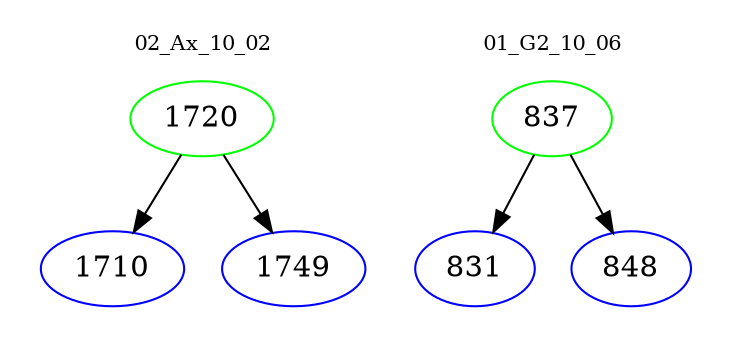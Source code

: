 digraph{
subgraph cluster_0 {
color = white
label = "02_Ax_10_02";
fontsize=10;
T0_1720 [label="1720", color="green"]
T0_1720 -> T0_1710 [color="black"]
T0_1710 [label="1710", color="blue"]
T0_1720 -> T0_1749 [color="black"]
T0_1749 [label="1749", color="blue"]
}
subgraph cluster_1 {
color = white
label = "01_G2_10_06";
fontsize=10;
T1_837 [label="837", color="green"]
T1_837 -> T1_831 [color="black"]
T1_831 [label="831", color="blue"]
T1_837 -> T1_848 [color="black"]
T1_848 [label="848", color="blue"]
}
}
